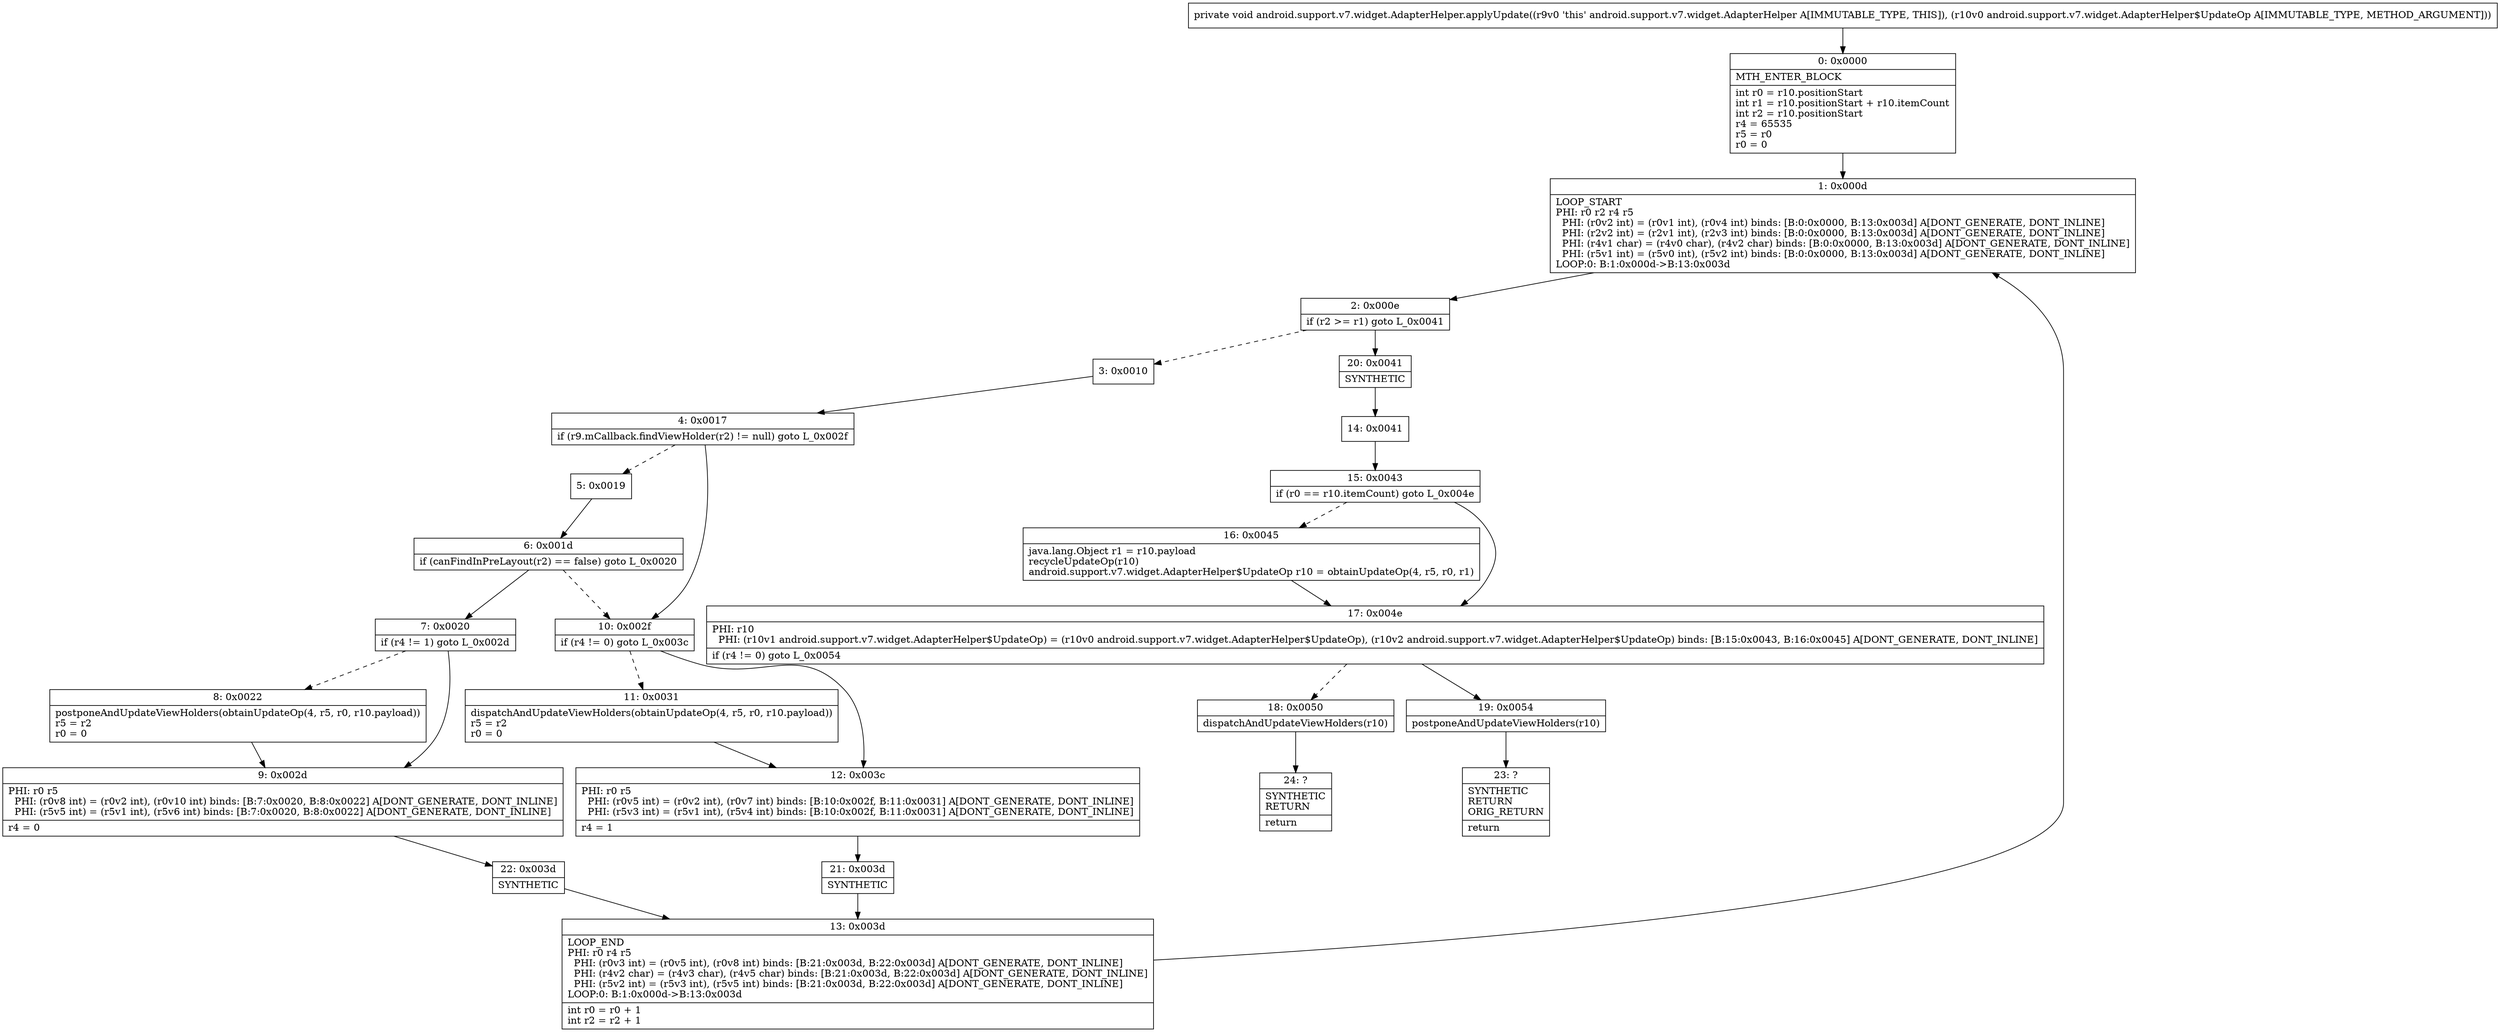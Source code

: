 digraph "CFG forandroid.support.v7.widget.AdapterHelper.applyUpdate(Landroid\/support\/v7\/widget\/AdapterHelper$UpdateOp;)V" {
Node_0 [shape=record,label="{0\:\ 0x0000|MTH_ENTER_BLOCK\l|int r0 = r10.positionStart\lint r1 = r10.positionStart + r10.itemCount\lint r2 = r10.positionStart\lr4 = 65535\lr5 = r0\lr0 = 0\l}"];
Node_1 [shape=record,label="{1\:\ 0x000d|LOOP_START\lPHI: r0 r2 r4 r5 \l  PHI: (r0v2 int) = (r0v1 int), (r0v4 int) binds: [B:0:0x0000, B:13:0x003d] A[DONT_GENERATE, DONT_INLINE]\l  PHI: (r2v2 int) = (r2v1 int), (r2v3 int) binds: [B:0:0x0000, B:13:0x003d] A[DONT_GENERATE, DONT_INLINE]\l  PHI: (r4v1 char) = (r4v0 char), (r4v2 char) binds: [B:0:0x0000, B:13:0x003d] A[DONT_GENERATE, DONT_INLINE]\l  PHI: (r5v1 int) = (r5v0 int), (r5v2 int) binds: [B:0:0x0000, B:13:0x003d] A[DONT_GENERATE, DONT_INLINE]\lLOOP:0: B:1:0x000d\-\>B:13:0x003d\l}"];
Node_2 [shape=record,label="{2\:\ 0x000e|if (r2 \>= r1) goto L_0x0041\l}"];
Node_3 [shape=record,label="{3\:\ 0x0010}"];
Node_4 [shape=record,label="{4\:\ 0x0017|if (r9.mCallback.findViewHolder(r2) != null) goto L_0x002f\l}"];
Node_5 [shape=record,label="{5\:\ 0x0019}"];
Node_6 [shape=record,label="{6\:\ 0x001d|if (canFindInPreLayout(r2) == false) goto L_0x0020\l}"];
Node_7 [shape=record,label="{7\:\ 0x0020|if (r4 != 1) goto L_0x002d\l}"];
Node_8 [shape=record,label="{8\:\ 0x0022|postponeAndUpdateViewHolders(obtainUpdateOp(4, r5, r0, r10.payload))\lr5 = r2\lr0 = 0\l}"];
Node_9 [shape=record,label="{9\:\ 0x002d|PHI: r0 r5 \l  PHI: (r0v8 int) = (r0v2 int), (r0v10 int) binds: [B:7:0x0020, B:8:0x0022] A[DONT_GENERATE, DONT_INLINE]\l  PHI: (r5v5 int) = (r5v1 int), (r5v6 int) binds: [B:7:0x0020, B:8:0x0022] A[DONT_GENERATE, DONT_INLINE]\l|r4 = 0\l}"];
Node_10 [shape=record,label="{10\:\ 0x002f|if (r4 != 0) goto L_0x003c\l}"];
Node_11 [shape=record,label="{11\:\ 0x0031|dispatchAndUpdateViewHolders(obtainUpdateOp(4, r5, r0, r10.payload))\lr5 = r2\lr0 = 0\l}"];
Node_12 [shape=record,label="{12\:\ 0x003c|PHI: r0 r5 \l  PHI: (r0v5 int) = (r0v2 int), (r0v7 int) binds: [B:10:0x002f, B:11:0x0031] A[DONT_GENERATE, DONT_INLINE]\l  PHI: (r5v3 int) = (r5v1 int), (r5v4 int) binds: [B:10:0x002f, B:11:0x0031] A[DONT_GENERATE, DONT_INLINE]\l|r4 = 1\l}"];
Node_13 [shape=record,label="{13\:\ 0x003d|LOOP_END\lPHI: r0 r4 r5 \l  PHI: (r0v3 int) = (r0v5 int), (r0v8 int) binds: [B:21:0x003d, B:22:0x003d] A[DONT_GENERATE, DONT_INLINE]\l  PHI: (r4v2 char) = (r4v3 char), (r4v5 char) binds: [B:21:0x003d, B:22:0x003d] A[DONT_GENERATE, DONT_INLINE]\l  PHI: (r5v2 int) = (r5v3 int), (r5v5 int) binds: [B:21:0x003d, B:22:0x003d] A[DONT_GENERATE, DONT_INLINE]\lLOOP:0: B:1:0x000d\-\>B:13:0x003d\l|int r0 = r0 + 1\lint r2 = r2 + 1\l}"];
Node_14 [shape=record,label="{14\:\ 0x0041}"];
Node_15 [shape=record,label="{15\:\ 0x0043|if (r0 == r10.itemCount) goto L_0x004e\l}"];
Node_16 [shape=record,label="{16\:\ 0x0045|java.lang.Object r1 = r10.payload\lrecycleUpdateOp(r10)\landroid.support.v7.widget.AdapterHelper$UpdateOp r10 = obtainUpdateOp(4, r5, r0, r1)\l}"];
Node_17 [shape=record,label="{17\:\ 0x004e|PHI: r10 \l  PHI: (r10v1 android.support.v7.widget.AdapterHelper$UpdateOp) = (r10v0 android.support.v7.widget.AdapterHelper$UpdateOp), (r10v2 android.support.v7.widget.AdapterHelper$UpdateOp) binds: [B:15:0x0043, B:16:0x0045] A[DONT_GENERATE, DONT_INLINE]\l|if (r4 != 0) goto L_0x0054\l}"];
Node_18 [shape=record,label="{18\:\ 0x0050|dispatchAndUpdateViewHolders(r10)\l}"];
Node_19 [shape=record,label="{19\:\ 0x0054|postponeAndUpdateViewHolders(r10)\l}"];
Node_20 [shape=record,label="{20\:\ 0x0041|SYNTHETIC\l}"];
Node_21 [shape=record,label="{21\:\ 0x003d|SYNTHETIC\l}"];
Node_22 [shape=record,label="{22\:\ 0x003d|SYNTHETIC\l}"];
Node_23 [shape=record,label="{23\:\ ?|SYNTHETIC\lRETURN\lORIG_RETURN\l|return\l}"];
Node_24 [shape=record,label="{24\:\ ?|SYNTHETIC\lRETURN\l|return\l}"];
MethodNode[shape=record,label="{private void android.support.v7.widget.AdapterHelper.applyUpdate((r9v0 'this' android.support.v7.widget.AdapterHelper A[IMMUTABLE_TYPE, THIS]), (r10v0 android.support.v7.widget.AdapterHelper$UpdateOp A[IMMUTABLE_TYPE, METHOD_ARGUMENT])) }"];
MethodNode -> Node_0;
Node_0 -> Node_1;
Node_1 -> Node_2;
Node_2 -> Node_3[style=dashed];
Node_2 -> Node_20;
Node_3 -> Node_4;
Node_4 -> Node_5[style=dashed];
Node_4 -> Node_10;
Node_5 -> Node_6;
Node_6 -> Node_7;
Node_6 -> Node_10[style=dashed];
Node_7 -> Node_8[style=dashed];
Node_7 -> Node_9;
Node_8 -> Node_9;
Node_9 -> Node_22;
Node_10 -> Node_11[style=dashed];
Node_10 -> Node_12;
Node_11 -> Node_12;
Node_12 -> Node_21;
Node_13 -> Node_1;
Node_14 -> Node_15;
Node_15 -> Node_16[style=dashed];
Node_15 -> Node_17;
Node_16 -> Node_17;
Node_17 -> Node_18[style=dashed];
Node_17 -> Node_19;
Node_18 -> Node_24;
Node_19 -> Node_23;
Node_20 -> Node_14;
Node_21 -> Node_13;
Node_22 -> Node_13;
}

